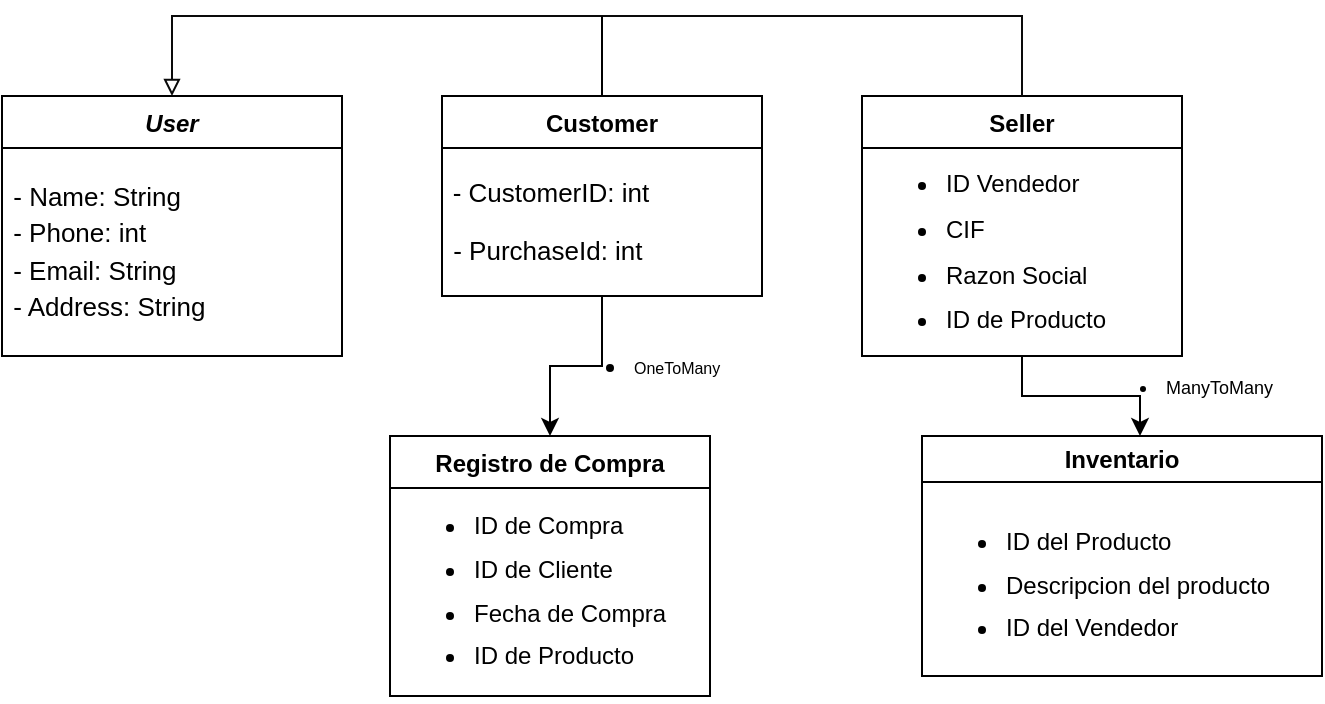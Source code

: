 <mxfile version="24.8.3">
  <diagram id="C5RBs43oDa-KdzZeNtuy" name="Page-1">
    <mxGraphModel dx="922" dy="473" grid="1" gridSize="10" guides="1" tooltips="1" connect="1" arrows="1" fold="1" page="1" pageScale="1" pageWidth="827" pageHeight="1169" math="0" shadow="0">
      <root>
        <mxCell id="WIyWlLk6GJQsqaUBKTNV-0" />
        <mxCell id="WIyWlLk6GJQsqaUBKTNV-1" parent="WIyWlLk6GJQsqaUBKTNV-0" />
        <mxCell id="zkfFHV4jXpPFQw0GAbJ--0" value="User" style="swimlane;fontStyle=3;align=center;verticalAlign=top;childLayout=stackLayout;horizontal=1;startSize=26;horizontalStack=0;resizeParent=1;resizeLast=0;collapsible=1;marginBottom=0;rounded=0;shadow=0;strokeWidth=1;" parent="WIyWlLk6GJQsqaUBKTNV-1" vertex="1">
          <mxGeometry x="140" y="70" width="170" height="130" as="geometry">
            <mxRectangle x="220" y="120" width="160" height="26" as="alternateBounds" />
          </mxGeometry>
        </mxCell>
        <mxCell id="wPTM1wY1f31gtMHC6kJm-3" value="&lt;div style=&quot;font-size: 13px; line-height: 140%;&quot; align=&quot;left&quot;&gt;&lt;font face=&quot;7kK2OFJMczPGEC4zh293&quot; style=&quot;font-size: 13px;&quot;&gt;&amp;nbsp;- &lt;font style=&quot;font-size: 13px;&quot;&gt;Name: String&lt;/font&gt;&lt;/font&gt;&lt;font face=&quot;7kK2OFJMczPGEC4zh293&quot; style=&quot;font-size: 13px;&quot;&gt;&lt;br&gt;&amp;nbsp;- Phone: int&lt;/font&gt;&lt;font face=&quot;7kK2OFJMczPGEC4zh293&quot;&gt;&lt;br&gt;&lt;font style=&quot;font-size: 13px;&quot;&gt;&amp;nbsp;- Email: String&lt;/font&gt;&lt;br&gt;&lt;font style=&quot;font-size: 13px;&quot;&gt;&amp;nbsp;- Address: String&lt;br&gt;&lt;/font&gt;&lt;/font&gt;&lt;/div&gt;" style="text;strokeColor=none;align=left;fillColor=none;html=1;verticalAlign=middle;whiteSpace=wrap;rounded=0;" vertex="1" parent="zkfFHV4jXpPFQw0GAbJ--0">
          <mxGeometry y="26" width="170" height="104" as="geometry" />
        </mxCell>
        <mxCell id="zkfFHV4jXpPFQw0GAbJ--6" value="Customer" style="swimlane;fontStyle=1;align=center;verticalAlign=top;childLayout=stackLayout;horizontal=1;startSize=26;horizontalStack=0;resizeParent=1;resizeLast=0;collapsible=1;marginBottom=0;rounded=0;shadow=0;strokeWidth=1;" parent="WIyWlLk6GJQsqaUBKTNV-1" vertex="1">
          <mxGeometry x="360" y="70" width="160" height="100" as="geometry">
            <mxRectangle x="130" y="380" width="160" height="26" as="alternateBounds" />
          </mxGeometry>
        </mxCell>
        <mxCell id="wPTM1wY1f31gtMHC6kJm-1" value="&lt;p style=&quot;line-height: 140%;&quot;&gt;&amp;nbsp;&lt;font face=&quot;Helvetica&quot; style=&quot;font-size: 13px;&quot;&gt;&lt;span lang=&quot;en&quot; class=&quot;Y2IQFc&quot;&gt;- CustomerID: int&lt;/span&gt;&lt;/font&gt;&lt;/p&gt;&lt;div style=&quot;font-size: 13px;&quot; align=&quot;left&quot;&gt;&lt;font face=&quot;2loo8D_tLi4eNcZcyQox&quot; style=&quot;font-size: 13px;&quot;&gt;&lt;span lang=&quot;en&quot; class=&quot;Y2IQFc&quot;&gt;&amp;nbsp;- PurchaseId: int&lt;br&gt;&lt;/span&gt;&lt;/font&gt;&lt;/div&gt;&lt;p&gt;&lt;/p&gt;&lt;p&gt;&lt;/p&gt;" style="text;strokeColor=none;align=left;fillColor=none;html=1;verticalAlign=middle;whiteSpace=wrap;rounded=0;" vertex="1" parent="zkfFHV4jXpPFQw0GAbJ--6">
          <mxGeometry y="26" width="160" height="74" as="geometry" />
        </mxCell>
        <mxCell id="wPTM1wY1f31gtMHC6kJm-17" style="edgeStyle=orthogonalEdgeStyle;rounded=0;orthogonalLoop=1;jettySize=auto;html=1;exitX=0.5;exitY=1;exitDx=0;exitDy=0;" edge="1" parent="zkfFHV4jXpPFQw0GAbJ--6" source="wPTM1wY1f31gtMHC6kJm-1" target="wPTM1wY1f31gtMHC6kJm-1">
          <mxGeometry relative="1" as="geometry" />
        </mxCell>
        <mxCell id="zkfFHV4jXpPFQw0GAbJ--13" value="Seller" style="swimlane;fontStyle=1;align=center;verticalAlign=top;childLayout=stackLayout;horizontal=1;startSize=26;horizontalStack=0;resizeParent=1;resizeLast=0;collapsible=1;marginBottom=0;rounded=0;shadow=0;strokeWidth=1;" parent="WIyWlLk6GJQsqaUBKTNV-1" vertex="1">
          <mxGeometry x="570" y="70" width="160" height="130" as="geometry">
            <mxRectangle x="330" y="360" width="170" height="26" as="alternateBounds" />
          </mxGeometry>
        </mxCell>
        <mxCell id="wPTM1wY1f31gtMHC6kJm-20" value="&lt;div style=&quot;line-height: 190%;&quot; align=&quot;left&quot;&gt;&lt;ul style=&quot;line-height: 190%;&quot;&gt;&lt;li&gt;ID Vendedor&lt;/li&gt;&lt;li&gt;CIF&lt;/li&gt;&lt;li&gt;Razon Social&lt;/li&gt;&lt;li&gt;ID de Producto&lt;/li&gt;&lt;/ul&gt;&lt;/div&gt;" style="text;strokeColor=none;align=left;fillColor=none;html=1;verticalAlign=middle;whiteSpace=wrap;rounded=0;" vertex="1" parent="zkfFHV4jXpPFQw0GAbJ--13">
          <mxGeometry y="26" width="160" height="104" as="geometry" />
        </mxCell>
        <mxCell id="zkfFHV4jXpPFQw0GAbJ--16" value="" style="endArrow=block;endFill=0;shadow=0;strokeWidth=1;rounded=0;curved=0;edgeStyle=elbowEdgeStyle;elbow=vertical;strokeColor=#0A0A0A;" parent="WIyWlLk6GJQsqaUBKTNV-1" source="zkfFHV4jXpPFQw0GAbJ--13" target="zkfFHV4jXpPFQw0GAbJ--0" edge="1">
          <mxGeometry width="160" relative="1" as="geometry">
            <mxPoint x="210" y="373" as="sourcePoint" />
            <mxPoint x="310" y="271" as="targetPoint" />
            <Array as="points">
              <mxPoint x="450" y="30" />
              <mxPoint x="470" y="330" />
              <mxPoint x="340" y="360" />
              <mxPoint x="320" y="290" />
            </Array>
          </mxGeometry>
        </mxCell>
        <mxCell id="wPTM1wY1f31gtMHC6kJm-11" value="Registro de Compra" style="swimlane;fontStyle=1;align=center;verticalAlign=top;childLayout=stackLayout;horizontal=1;startSize=26;horizontalStack=0;resizeParent=1;resizeLast=0;collapsible=1;marginBottom=0;rounded=0;shadow=0;strokeWidth=1;" vertex="1" parent="WIyWlLk6GJQsqaUBKTNV-1">
          <mxGeometry x="334" y="240" width="160" height="130" as="geometry">
            <mxRectangle x="330" y="360" width="170" height="26" as="alternateBounds" />
          </mxGeometry>
        </mxCell>
        <mxCell id="wPTM1wY1f31gtMHC6kJm-13" value="&lt;div align=&quot;left&quot;&gt;&lt;ul style=&quot;line-height: 180%;&quot;&gt;&lt;li&gt;ID de Compra&lt;/li&gt;&lt;li&gt;ID de Cliente&lt;/li&gt;&lt;li&gt;Fecha de Compra&lt;/li&gt;&lt;li&gt;ID de Producto&lt;/li&gt;&lt;/ul&gt;&lt;/div&gt;" style="text;strokeColor=none;align=left;fillColor=none;html=1;verticalAlign=middle;whiteSpace=wrap;rounded=0;arcSize=0;" vertex="1" parent="wPTM1wY1f31gtMHC6kJm-11">
          <mxGeometry y="26" width="160" height="104" as="geometry" />
        </mxCell>
        <mxCell id="wPTM1wY1f31gtMHC6kJm-15" value="" style="endArrow=none;html=1;rounded=0;" edge="1" parent="WIyWlLk6GJQsqaUBKTNV-1">
          <mxGeometry width="50" height="50" relative="1" as="geometry">
            <mxPoint x="440" y="70" as="sourcePoint" />
            <mxPoint x="440" y="30" as="targetPoint" />
          </mxGeometry>
        </mxCell>
        <mxCell id="wPTM1wY1f31gtMHC6kJm-23" value="Inventario" style="swimlane;whiteSpace=wrap;html=1;" vertex="1" parent="WIyWlLk6GJQsqaUBKTNV-1">
          <mxGeometry x="600" y="240" width="200" height="120" as="geometry" />
        </mxCell>
        <mxCell id="wPTM1wY1f31gtMHC6kJm-25" value="&lt;p style=&quot;line-height: 130%;&quot;&gt;&lt;/p&gt;&lt;ul style=&quot;line-height: 180%;&quot;&gt;&lt;li align=&quot;left&quot;&gt;ID del Producto&lt;/li&gt;&lt;li align=&quot;left&quot;&gt;Descripcion del producto&lt;/li&gt;&lt;li align=&quot;left&quot;&gt;ID del Vendedor&lt;/li&gt;&lt;/ul&gt;&lt;p&gt;&lt;/p&gt;" style="text;strokeColor=none;align=left;fillColor=none;html=1;verticalAlign=middle;whiteSpace=wrap;rounded=0;" vertex="1" parent="wPTM1wY1f31gtMHC6kJm-23">
          <mxGeometry y="30" width="200" height="90" as="geometry" />
        </mxCell>
        <mxCell id="wPTM1wY1f31gtMHC6kJm-24" style="edgeStyle=orthogonalEdgeStyle;rounded=0;orthogonalLoop=1;jettySize=auto;html=1;entryX=0.545;entryY=0;entryDx=0;entryDy=0;entryPerimeter=0;" edge="1" parent="WIyWlLk6GJQsqaUBKTNV-1" source="wPTM1wY1f31gtMHC6kJm-20" target="wPTM1wY1f31gtMHC6kJm-23">
          <mxGeometry relative="1" as="geometry" />
        </mxCell>
        <mxCell id="wPTM1wY1f31gtMHC6kJm-16" style="edgeStyle=orthogonalEdgeStyle;rounded=0;orthogonalLoop=1;jettySize=auto;html=1;entryX=0.5;entryY=0;entryDx=0;entryDy=0;" edge="1" parent="WIyWlLk6GJQsqaUBKTNV-1" source="wPTM1wY1f31gtMHC6kJm-1" target="wPTM1wY1f31gtMHC6kJm-11">
          <mxGeometry relative="1" as="geometry">
            <mxPoint x="440" y="230" as="targetPoint" />
          </mxGeometry>
        </mxCell>
        <mxCell id="wPTM1wY1f31gtMHC6kJm-29" value="&lt;div style=&quot;font-size: 11px;&quot; align=&quot;left&quot;&gt;&lt;ul&gt;&lt;li&gt;&lt;font style=&quot;font-size: 9px;&quot;&gt;ManyToMany&lt;/font&gt;&lt;/li&gt;&lt;/ul&gt;&lt;/div&gt;" style="text;strokeColor=none;align=left;fillColor=none;html=1;verticalAlign=middle;whiteSpace=wrap;rounded=0;" vertex="1" parent="WIyWlLk6GJQsqaUBKTNV-1">
          <mxGeometry x="680" y="200" width="60" height="30" as="geometry" />
        </mxCell>
        <mxCell id="wPTM1wY1f31gtMHC6kJm-30" value="&lt;div align=&quot;left&quot;&gt;&lt;ul&gt;&lt;li&gt;&lt;font style=&quot;font-size: 8px;&quot;&gt;OneToMany&lt;/font&gt;&lt;/li&gt;&lt;/ul&gt;&lt;/div&gt;" style="text;strokeColor=none;align=left;fillColor=none;html=1;verticalAlign=middle;whiteSpace=wrap;rounded=0;" vertex="1" parent="WIyWlLk6GJQsqaUBKTNV-1">
          <mxGeometry x="414" y="190" width="60" height="30" as="geometry" />
        </mxCell>
      </root>
    </mxGraphModel>
  </diagram>
</mxfile>
